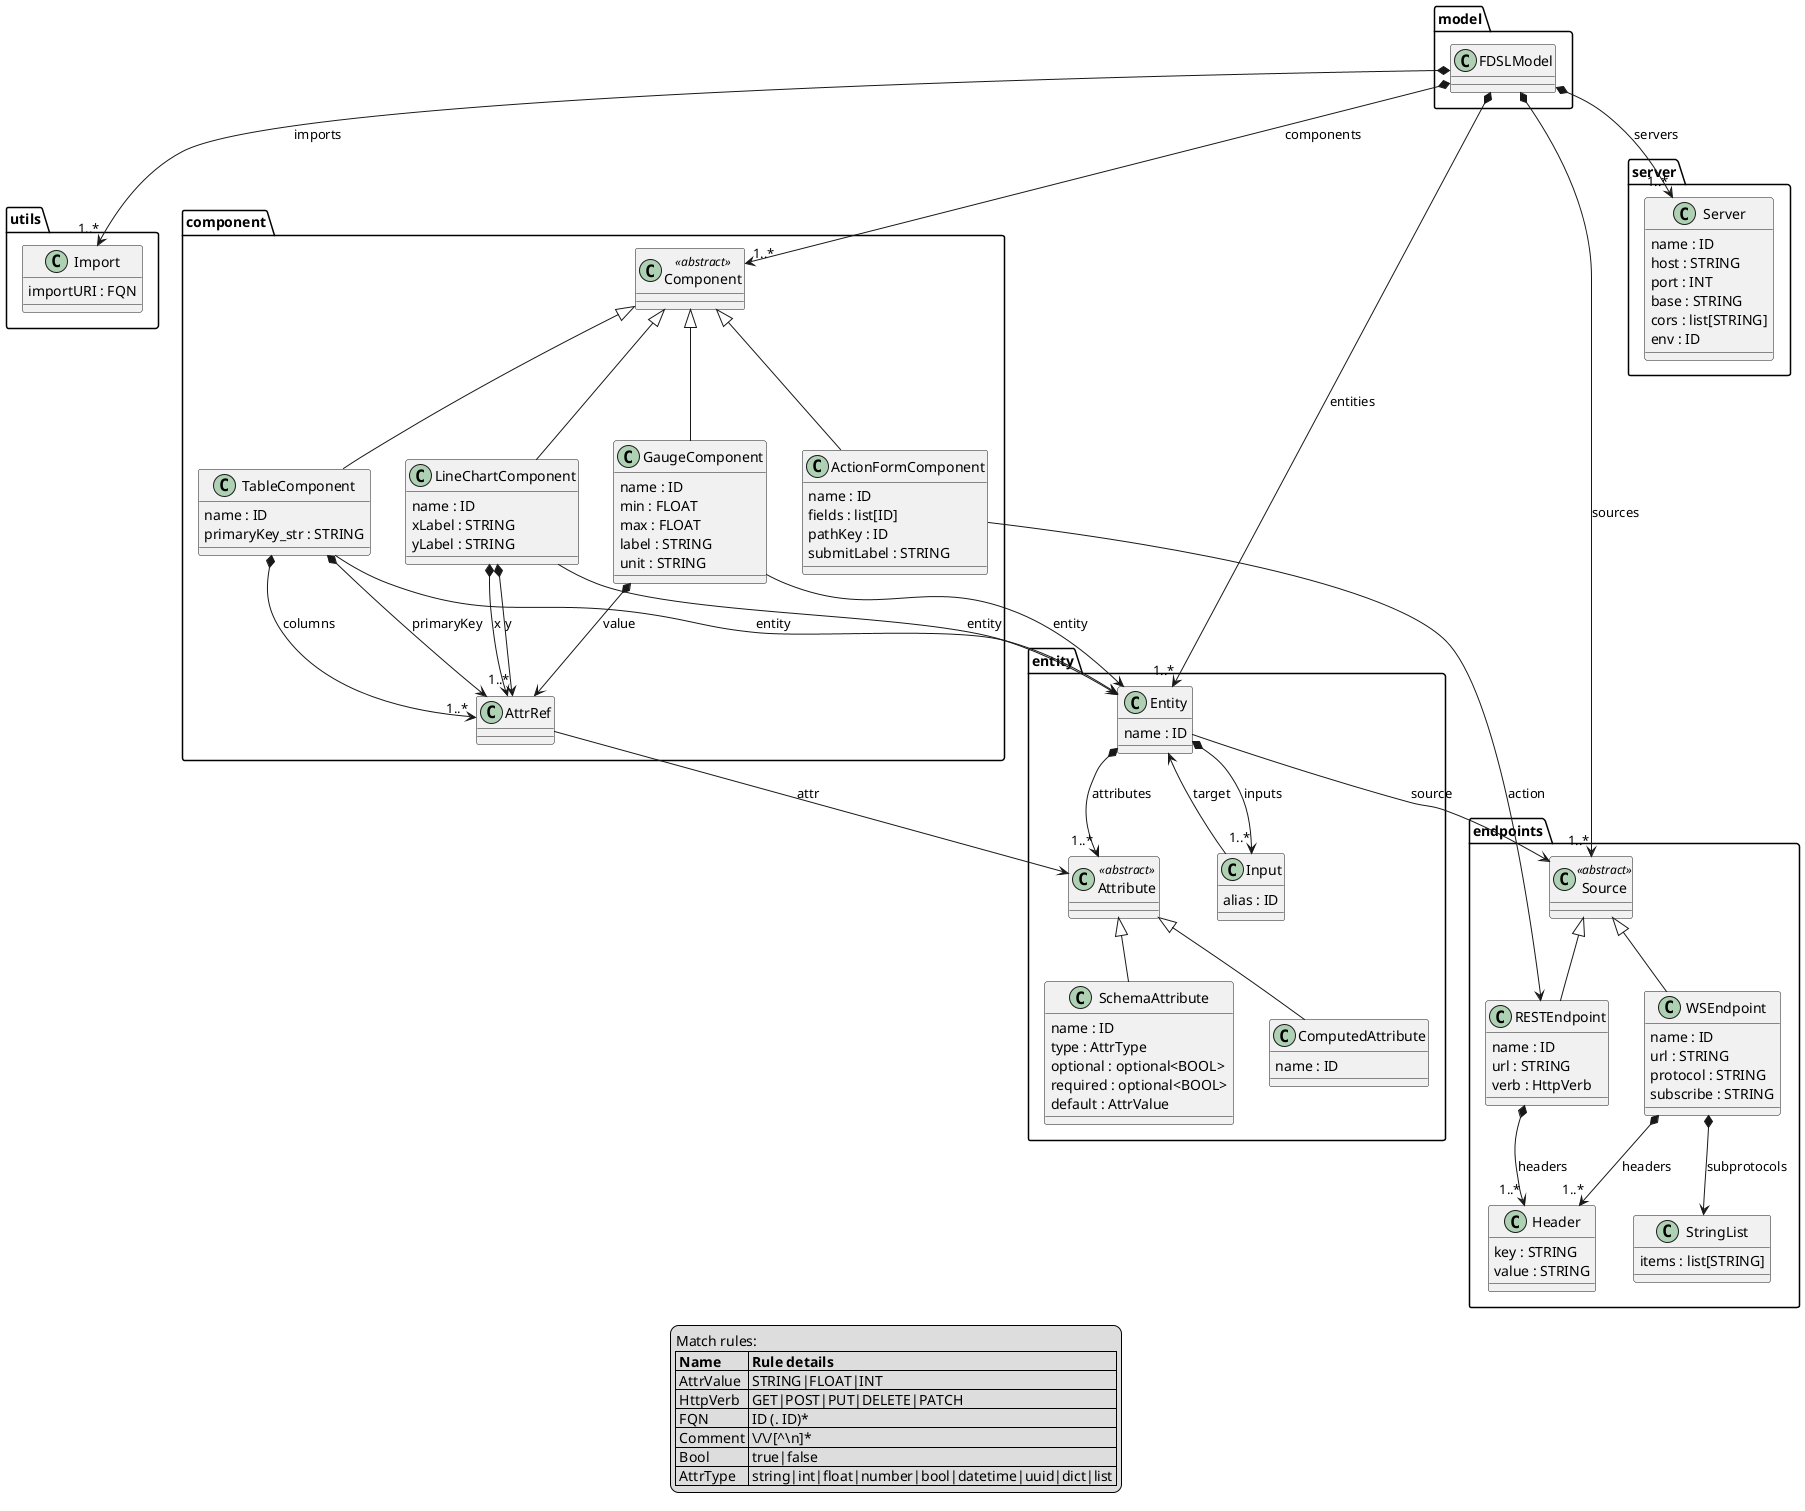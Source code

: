 @startuml
set namespaceSeparator .



class model.FDSLModel  {
}


class utils.Import  {
  importURI : FQN
}


class endpoints.Source <<abstract>> {
}


class endpoints.RESTEndpoint  {
  name : ID
  url : STRING
  verb : HttpVerb
}


class endpoints.WSEndpoint  {
  name : ID
  url : STRING
  protocol : STRING
  subscribe : STRING
}


class endpoints.StringList  {
  items : list[STRING]
}


class endpoints.Header  {
  key : STRING
  value : STRING
}


class entity.Attribute <<abstract>> {
}


class entity.SchemaAttribute  {
  name : ID
  type : AttrType
  optional : optional<BOOL>
  required : optional<BOOL>
  default : AttrValue
}


class entity.ComputedAttribute  {
  name : ID
}


class entity.Input  {
  alias : ID
}


class entity.Entity  {
  name : ID
}


class component.AttrRef  {
}


class component.Component <<abstract>> {
}


class component.TableComponent  {
  name : ID
  primaryKey_str : STRING
}


class component.LineChartComponent  {
  name : ID
  xLabel : STRING
  yLabel : STRING
}


class component.GaugeComponent  {
  name : ID
  min : FLOAT
  max : FLOAT
  label : STRING
  unit : STRING
}


class component.ActionFormComponent  {
  name : ID
  fields : list[ID]
  pathKey : ID
  submitLabel : STRING
}


class server.Server  {
  name : ID
  host : STRING
  port : INT
  base : STRING
  cors : list[STRING]
  env : ID
}


model.FDSLModel *--> "1..*" utils.Import: imports
model.FDSLModel *--> "1..*" server.Server: servers
model.FDSLModel *--> "1..*" endpoints.Source: sources
model.FDSLModel *--> "1..*" entity.Entity: entities
model.FDSLModel *--> "1..*" component.Component: components
endpoints.Source <|-- endpoints.RESTEndpoint
endpoints.Source <|-- endpoints.WSEndpoint
endpoints.RESTEndpoint *--> "1..*" endpoints.Header: headers
endpoints.WSEndpoint *-->  endpoints.StringList: subprotocols
endpoints.WSEndpoint *--> "1..*" endpoints.Header: headers
entity.Attribute <|-- entity.ComputedAttribute
entity.Attribute <|-- entity.SchemaAttribute
entity.Input -->  entity.Entity: target
entity.Entity -->  endpoints.Source: source
entity.Entity *--> "1..*" entity.Input: inputs
entity.Entity *--> "1..*" entity.Attribute: attributes
component.AttrRef -->  entity.Attribute: attr
component.Component <|-- component.TableComponent
component.Component <|-- component.LineChartComponent
component.Component <|-- component.ActionFormComponent
component.Component <|-- component.GaugeComponent
component.TableComponent -->  entity.Entity: entity
component.TableComponent *--> "1..*" component.AttrRef: columns
component.TableComponent *-->  component.AttrRef: primaryKey
component.LineChartComponent -->  entity.Entity: entity
component.LineChartComponent *-->  component.AttrRef: x
component.LineChartComponent *--> "1..*" component.AttrRef: y
component.GaugeComponent -->  entity.Entity: entity
component.GaugeComponent *-->  component.AttrRef: value
component.ActionFormComponent -->  endpoints.RESTEndpoint: action

legend
  Match rules:
  |= Name  |= Rule details |
  | AttrValue | STRING\|FLOAT\|INT |
  | HttpVerb | GET\|POST\|PUT\|DELETE\|PATCH |
  | FQN | ID (. ID)* |
  | Comment | \\/\\/[^\\n]* |
  | Bool | true\|false |
  | AttrType | string\|int\|float\|number\|bool\|datetime\|uuid\|dict\|list |
end legend

@enduml
